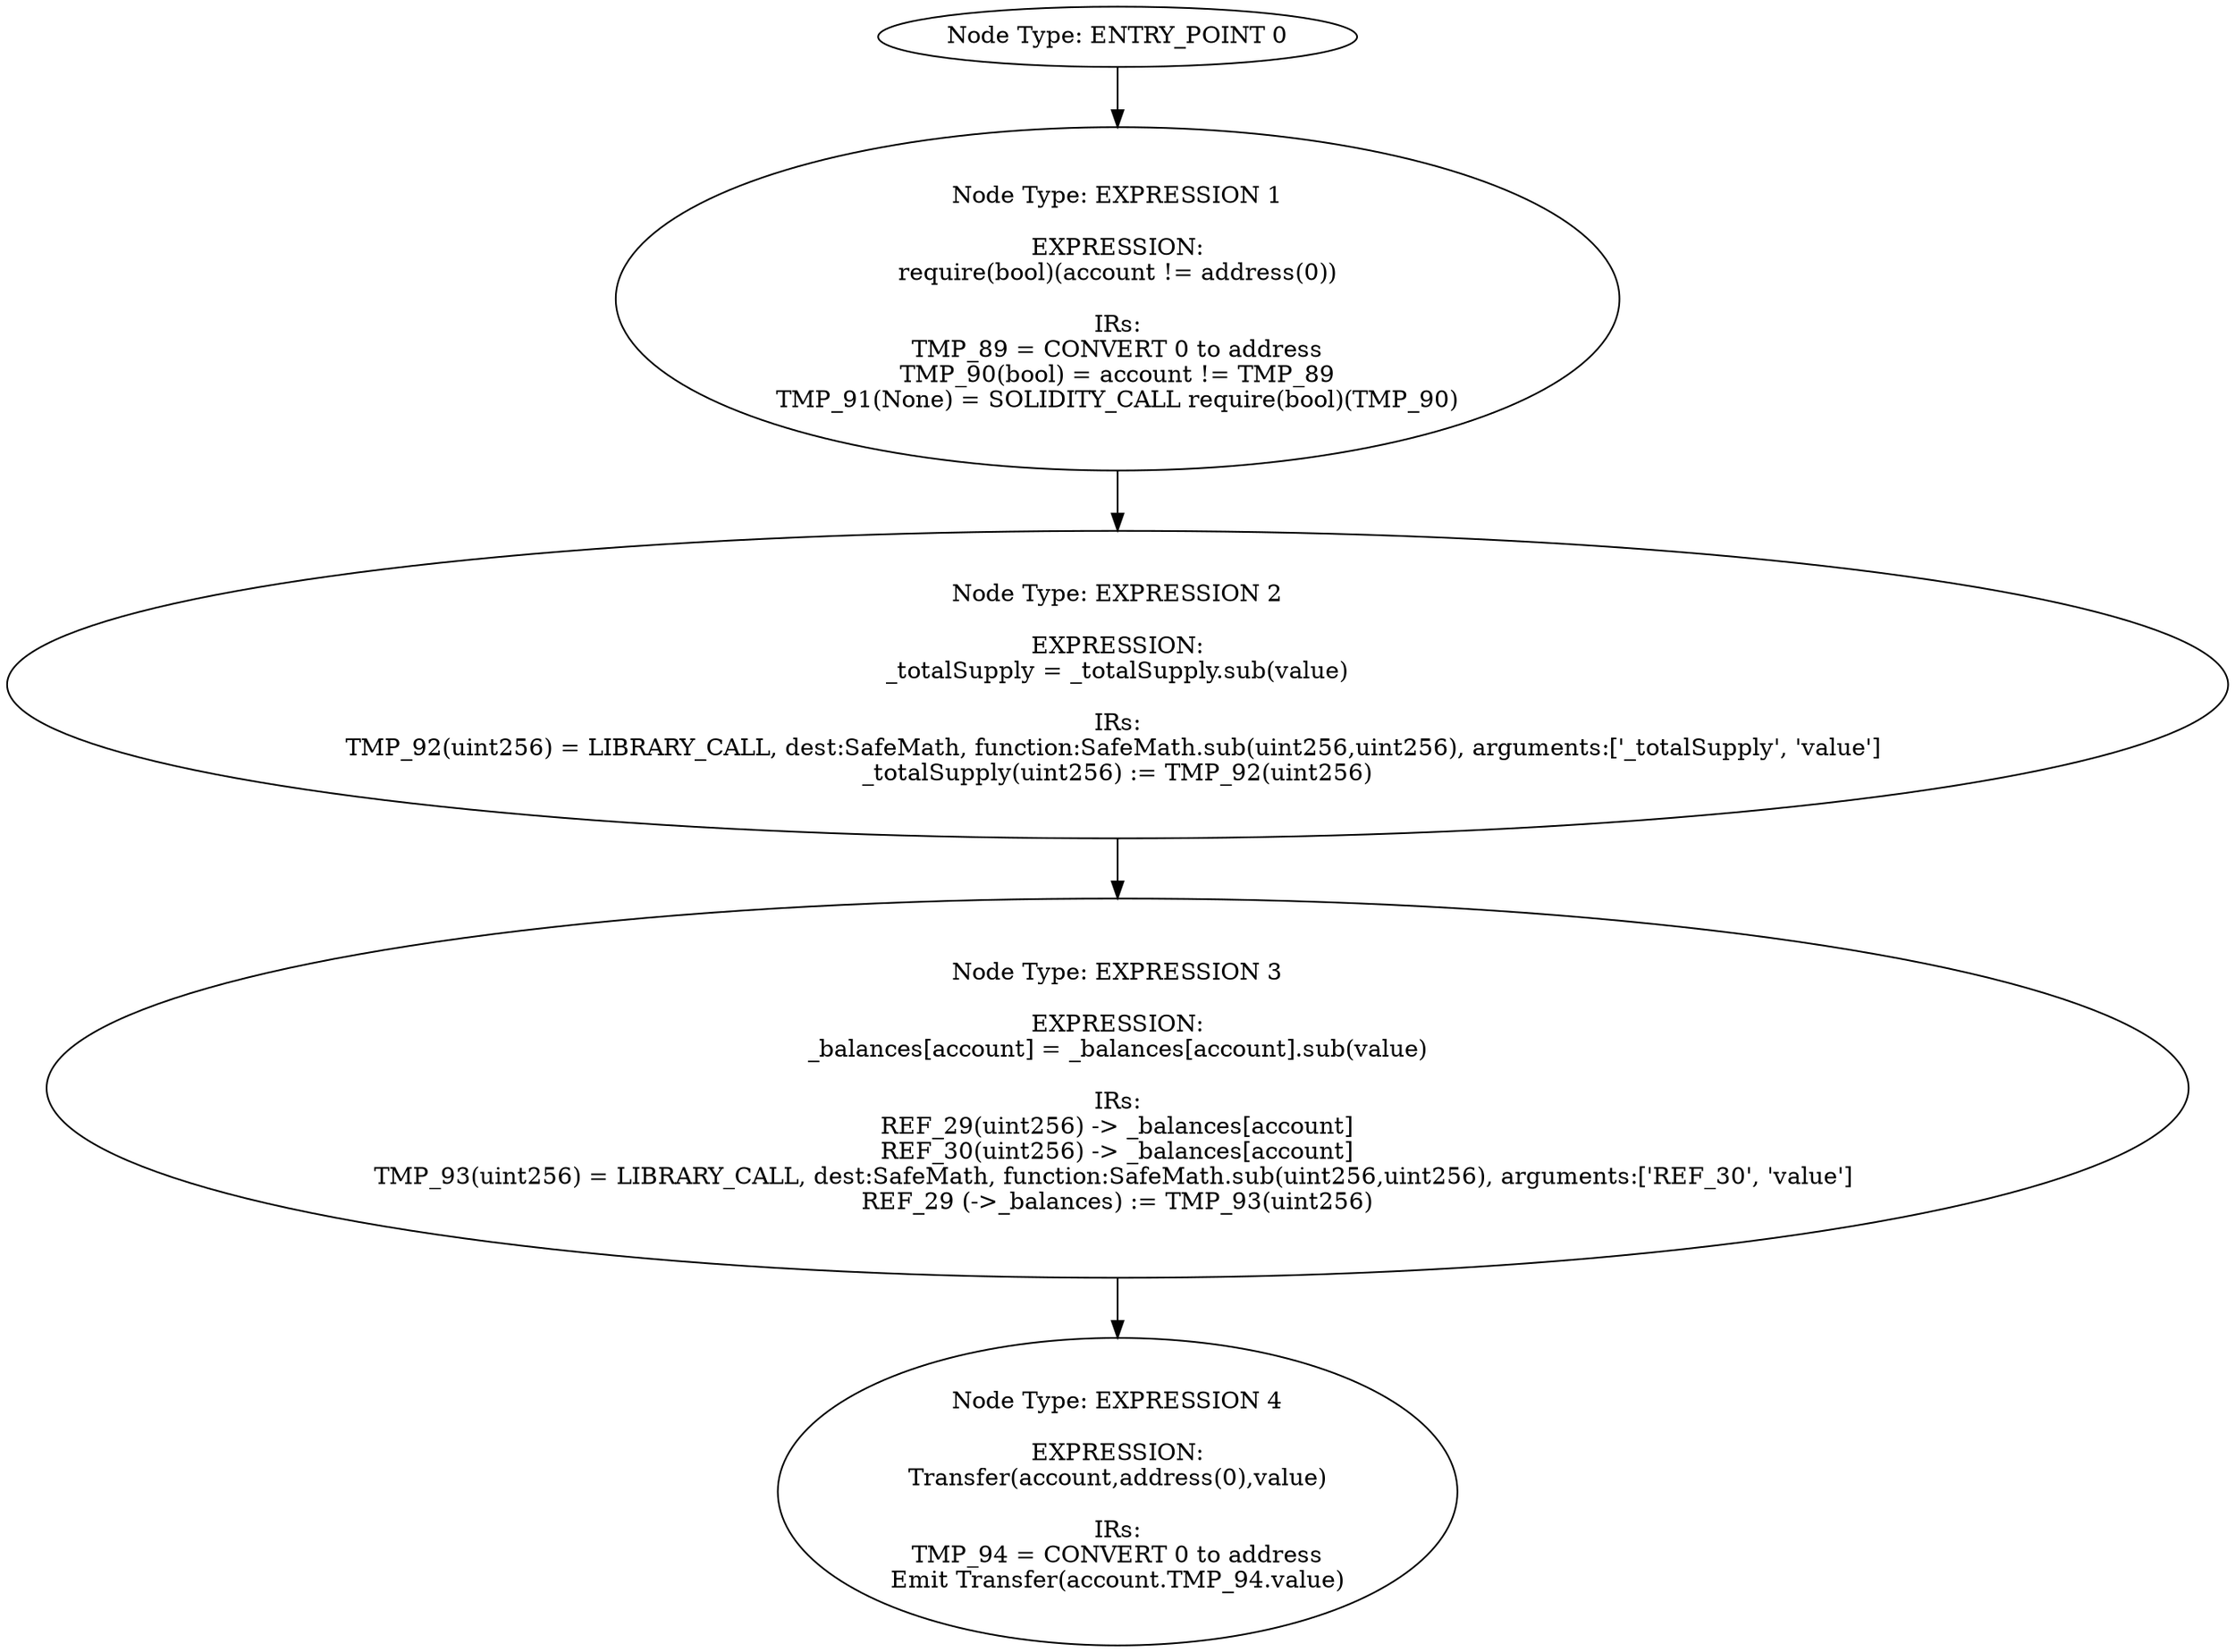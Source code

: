 digraph{
0[label="Node Type: ENTRY_POINT 0
"];
0->1;
1[label="Node Type: EXPRESSION 1

EXPRESSION:
require(bool)(account != address(0))

IRs:
TMP_89 = CONVERT 0 to address
TMP_90(bool) = account != TMP_89
TMP_91(None) = SOLIDITY_CALL require(bool)(TMP_90)"];
1->2;
2[label="Node Type: EXPRESSION 2

EXPRESSION:
_totalSupply = _totalSupply.sub(value)

IRs:
TMP_92(uint256) = LIBRARY_CALL, dest:SafeMath, function:SafeMath.sub(uint256,uint256), arguments:['_totalSupply', 'value'] 
_totalSupply(uint256) := TMP_92(uint256)"];
2->3;
3[label="Node Type: EXPRESSION 3

EXPRESSION:
_balances[account] = _balances[account].sub(value)

IRs:
REF_29(uint256) -> _balances[account]
REF_30(uint256) -> _balances[account]
TMP_93(uint256) = LIBRARY_CALL, dest:SafeMath, function:SafeMath.sub(uint256,uint256), arguments:['REF_30', 'value'] 
REF_29 (->_balances) := TMP_93(uint256)"];
3->4;
4[label="Node Type: EXPRESSION 4

EXPRESSION:
Transfer(account,address(0),value)

IRs:
TMP_94 = CONVERT 0 to address
Emit Transfer(account.TMP_94.value)"];
}
